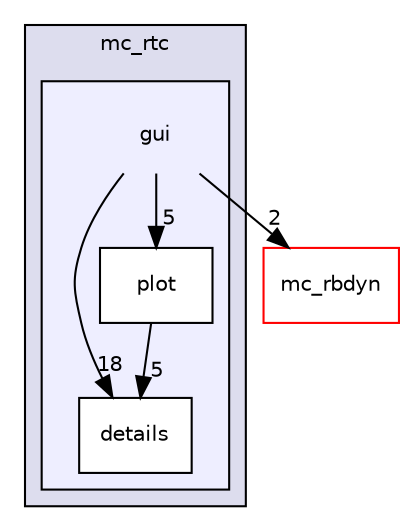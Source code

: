 digraph "include/mc_rtc/gui" {
  compound=true
  node [ fontsize="10", fontname="Helvetica"];
  edge [ labelfontsize="10", labelfontname="Helvetica"];
  subgraph clusterdir_379a22462e4fb075f5428ea3ff528930 {
    graph [ bgcolor="#ddddee", pencolor="black", label="mc_rtc" fontname="Helvetica", fontsize="10", URL="dir_379a22462e4fb075f5428ea3ff528930.html"]
  subgraph clusterdir_dda95c61bc807ada3674ae2fc67687f0 {
    graph [ bgcolor="#eeeeff", pencolor="black", label="" URL="dir_dda95c61bc807ada3674ae2fc67687f0.html"];
    dir_dda95c61bc807ada3674ae2fc67687f0 [shape=plaintext label="gui"];
    dir_f60bbde16662fb0dce970d667851b692 [shape=box label="details" color="black" fillcolor="white" style="filled" URL="dir_f60bbde16662fb0dce970d667851b692.html"];
    dir_db09ff38bdf4a48089498df3a23be2f9 [shape=box label="plot" color="black" fillcolor="white" style="filled" URL="dir_db09ff38bdf4a48089498df3a23be2f9.html"];
  }
  }
  dir_314ec80f2fc36a4630429f4d5408038e [shape=box label="mc_rbdyn" fillcolor="white" style="filled" color="red" URL="dir_314ec80f2fc36a4630429f4d5408038e.html"];
  dir_db09ff38bdf4a48089498df3a23be2f9->dir_f60bbde16662fb0dce970d667851b692 [headlabel="5", labeldistance=1.5 headhref="dir_000019_000018.html"];
  dir_dda95c61bc807ada3674ae2fc67687f0->dir_f60bbde16662fb0dce970d667851b692 [headlabel="18", labeldistance=1.5 headhref="dir_000009_000018.html"];
  dir_dda95c61bc807ada3674ae2fc67687f0->dir_db09ff38bdf4a48089498df3a23be2f9 [headlabel="5", labeldistance=1.5 headhref="dir_000009_000019.html"];
  dir_dda95c61bc807ada3674ae2fc67687f0->dir_314ec80f2fc36a4630429f4d5408038e [headlabel="2", labeldistance=1.5 headhref="dir_000009_000006.html"];
}
